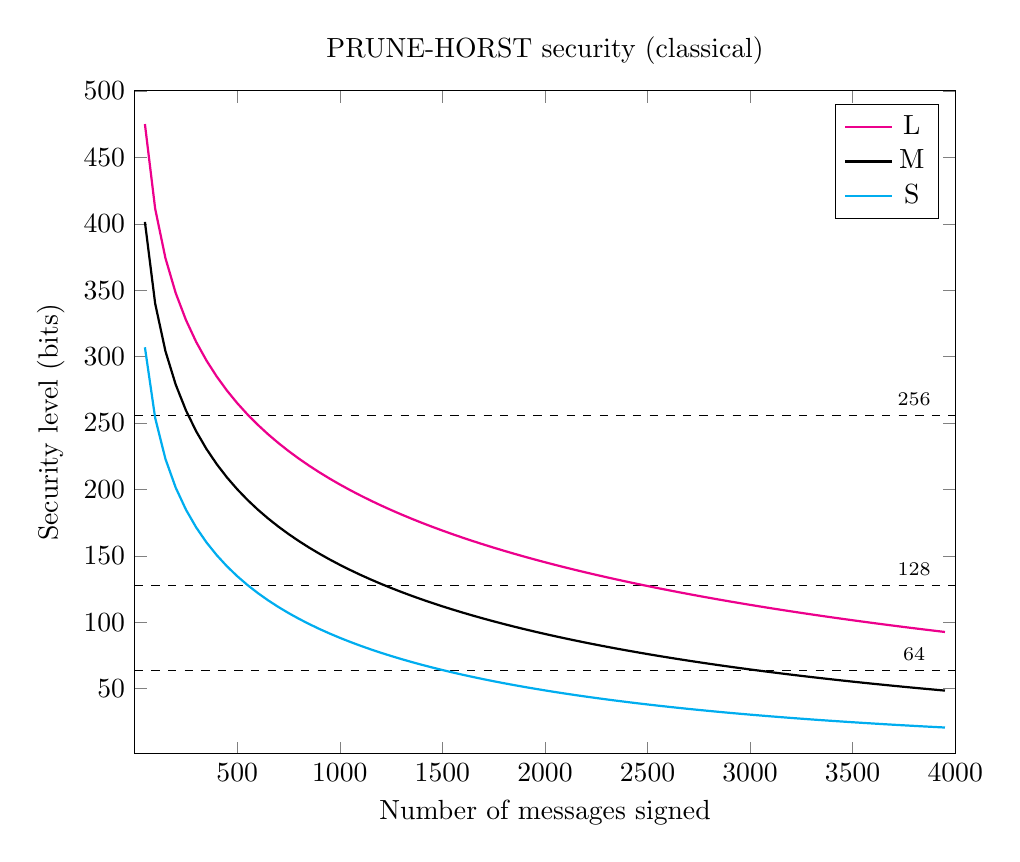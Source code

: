 
\begin{tikzpicture}
  \begin{axis}[title=PRUNE-HORST security (classical),
    width=12cm,
    height=10cm,
    xlabel=Number of messages signed,
    ylabel=Security level (bits),
    ytick distance=50,
    xtick distance=500,
    xmin=1,
    xmax=4000,
    ymin=1,
    ymax=500,
    x tick label style={
      /pgf/number format/.cd,
      set thousands separator={}
    }
  ]

\addplot[dashed,domain=1:4000,forget plot] {64};
\node[above] at (axis cs:3800,64){\scriptsize 64};

\addplot[dashed,domain=1:4000,forget plot] {128};
\node[above] at (axis cs:3800,128){\scriptsize 128};

\addplot[dashed,domain=1:4000,forget plot] {256};
\node[above] at (axis cs:3800,256){\scriptsize 256};
\addplot[magenta,thick] table {
x y
50 475.075
100 411.356
150 374.2
200 347.918
250 327.595
300 311.041
350 297.088
400 285.038
450 274.442
500 264.993
550 256.472
600 248.716
650 241.604
700 235.039
750 228.947
800 223.265
850 217.944
900 212.943
950 208.228
1000 203.768
1050 199.539
1100 195.519
1150 191.69
1200 188.036
1250 184.541
1300 181.194
1350 177.984
1400 174.9
1450 171.933
1500 169.076
1550 166.322
1600 163.663
1650 161.095
1700 158.61
1750 156.206
1800 153.876
1850 151.618
1900 149.426
1950 147.299
2000 145.232
2050 143.222
2100 141.267
2150 139.364
2200 137.51
2250 135.704
2300 133.944
2350 132.227
2400 130.551
2450 128.915
2500 127.317
2550 125.756
2600 124.23
2650 122.738
2700 121.279
2750 119.851
2800 118.453
2850 117.084
2900 115.744
2950 114.43
3000 113.143
3050 111.882
3100 110.644
3150 109.431
3200 108.241
3250 107.072
3300 105.926
3350 104.8
3400 103.695
3450 102.609
3500 101.542
3550 100.494
3600 99.464
3650 98.452
3700 97.456
3750 96.477
3800 95.514
3850 94.567
3900 93.636
3950 92.719
};
\addlegendentry{L};

\addplot[black,thick] table {
x y
50 401.403
100 339.93
150 304.189
200 278.982
250 259.547
300 243.762
350 230.495
400 219.072
450 209.057
500 200.152
550 192.145
600 184.879
650 178.235
700 172.121
750 166.464
800 161.203
850 156.292
900 151.69
950 147.364
1000 143.284
1050 139.428
1100 135.773
1150 132.303
1200 129.0
1250 125.852
1300 122.846
1350 119.972
1400 117.219
1450 114.58
1500 112.045
1550 109.61
1600 107.266
1650 105.009
1700 102.832
1750 100.733
1800 98.705
1850 96.745
1900 94.849
1950 93.015
2000 91.238
2050 89.516
2100 87.847
2150 86.227
2200 84.654
2250 83.127
2300 81.642
2350 80.199
2400 78.796
2450 77.43
2500 76.101
2550 74.806
2600 73.544
2650 72.315
2700 71.117
2750 69.948
2800 68.808
2850 67.695
2900 66.609
2950 65.548
3000 64.512
3050 63.5
3100 62.511
3150 61.544
3200 60.599
3250 59.674
3300 58.77
3350 57.885
3400 57.019
3450 56.171
3500 55.342
3550 54.529
3600 53.733
3650 52.954
3700 52.19
3750 51.441
3800 50.708
3850 49.989
3900 49.284
3950 48.593
};
\addlegendentry{M};

\addplot[cyan,thick] table {
x y
50 307.023
100 253.822
150 223.029
200 201.41
250 184.816
300 171.399
350 160.175
400 150.554
450 142.157
500 134.725
550 128.073
600 122.065
650 116.597
700 111.589
750 106.977
800 102.709
850 98.743
900 95.044
950 91.583
1000 88.336
1050 85.281
1100 82.401
1150 79.678
1200 77.1
1250 74.655
1300 72.332
1350 70.122
1400 68.016
1450 66.006
1500 64.087
1550 62.251
1600 60.494
1650 58.81
1700 57.195
1750 55.645
1800 54.156
1850 52.724
1900 51.347
1950 50.021
2000 48.743
2050 47.511
2100 46.324
2150 45.177
2200 44.07
2250 43.001
2300 41.968
2350 40.968
2400 40.002
2450 39.066
2500 38.161
2550 37.284
2600 36.434
2650 35.611
2700 34.812
2750 34.038
2800 33.287
2850 32.559
2900 31.851
2950 31.164
3000 30.498
3050 29.85
3100 29.22
3150 28.609
3200 28.014
3250 27.436
3300 26.874
3350 26.327
3400 25.795
3450 25.277
3500 24.773
3550 24.283
3600 23.806
3650 23.341
3700 22.888
3750 22.447
3800 22.018
3850 21.599
3900 21.191
3950 20.794
};
\addlegendentry{S};


  \end{axis}
\end{tikzpicture}

